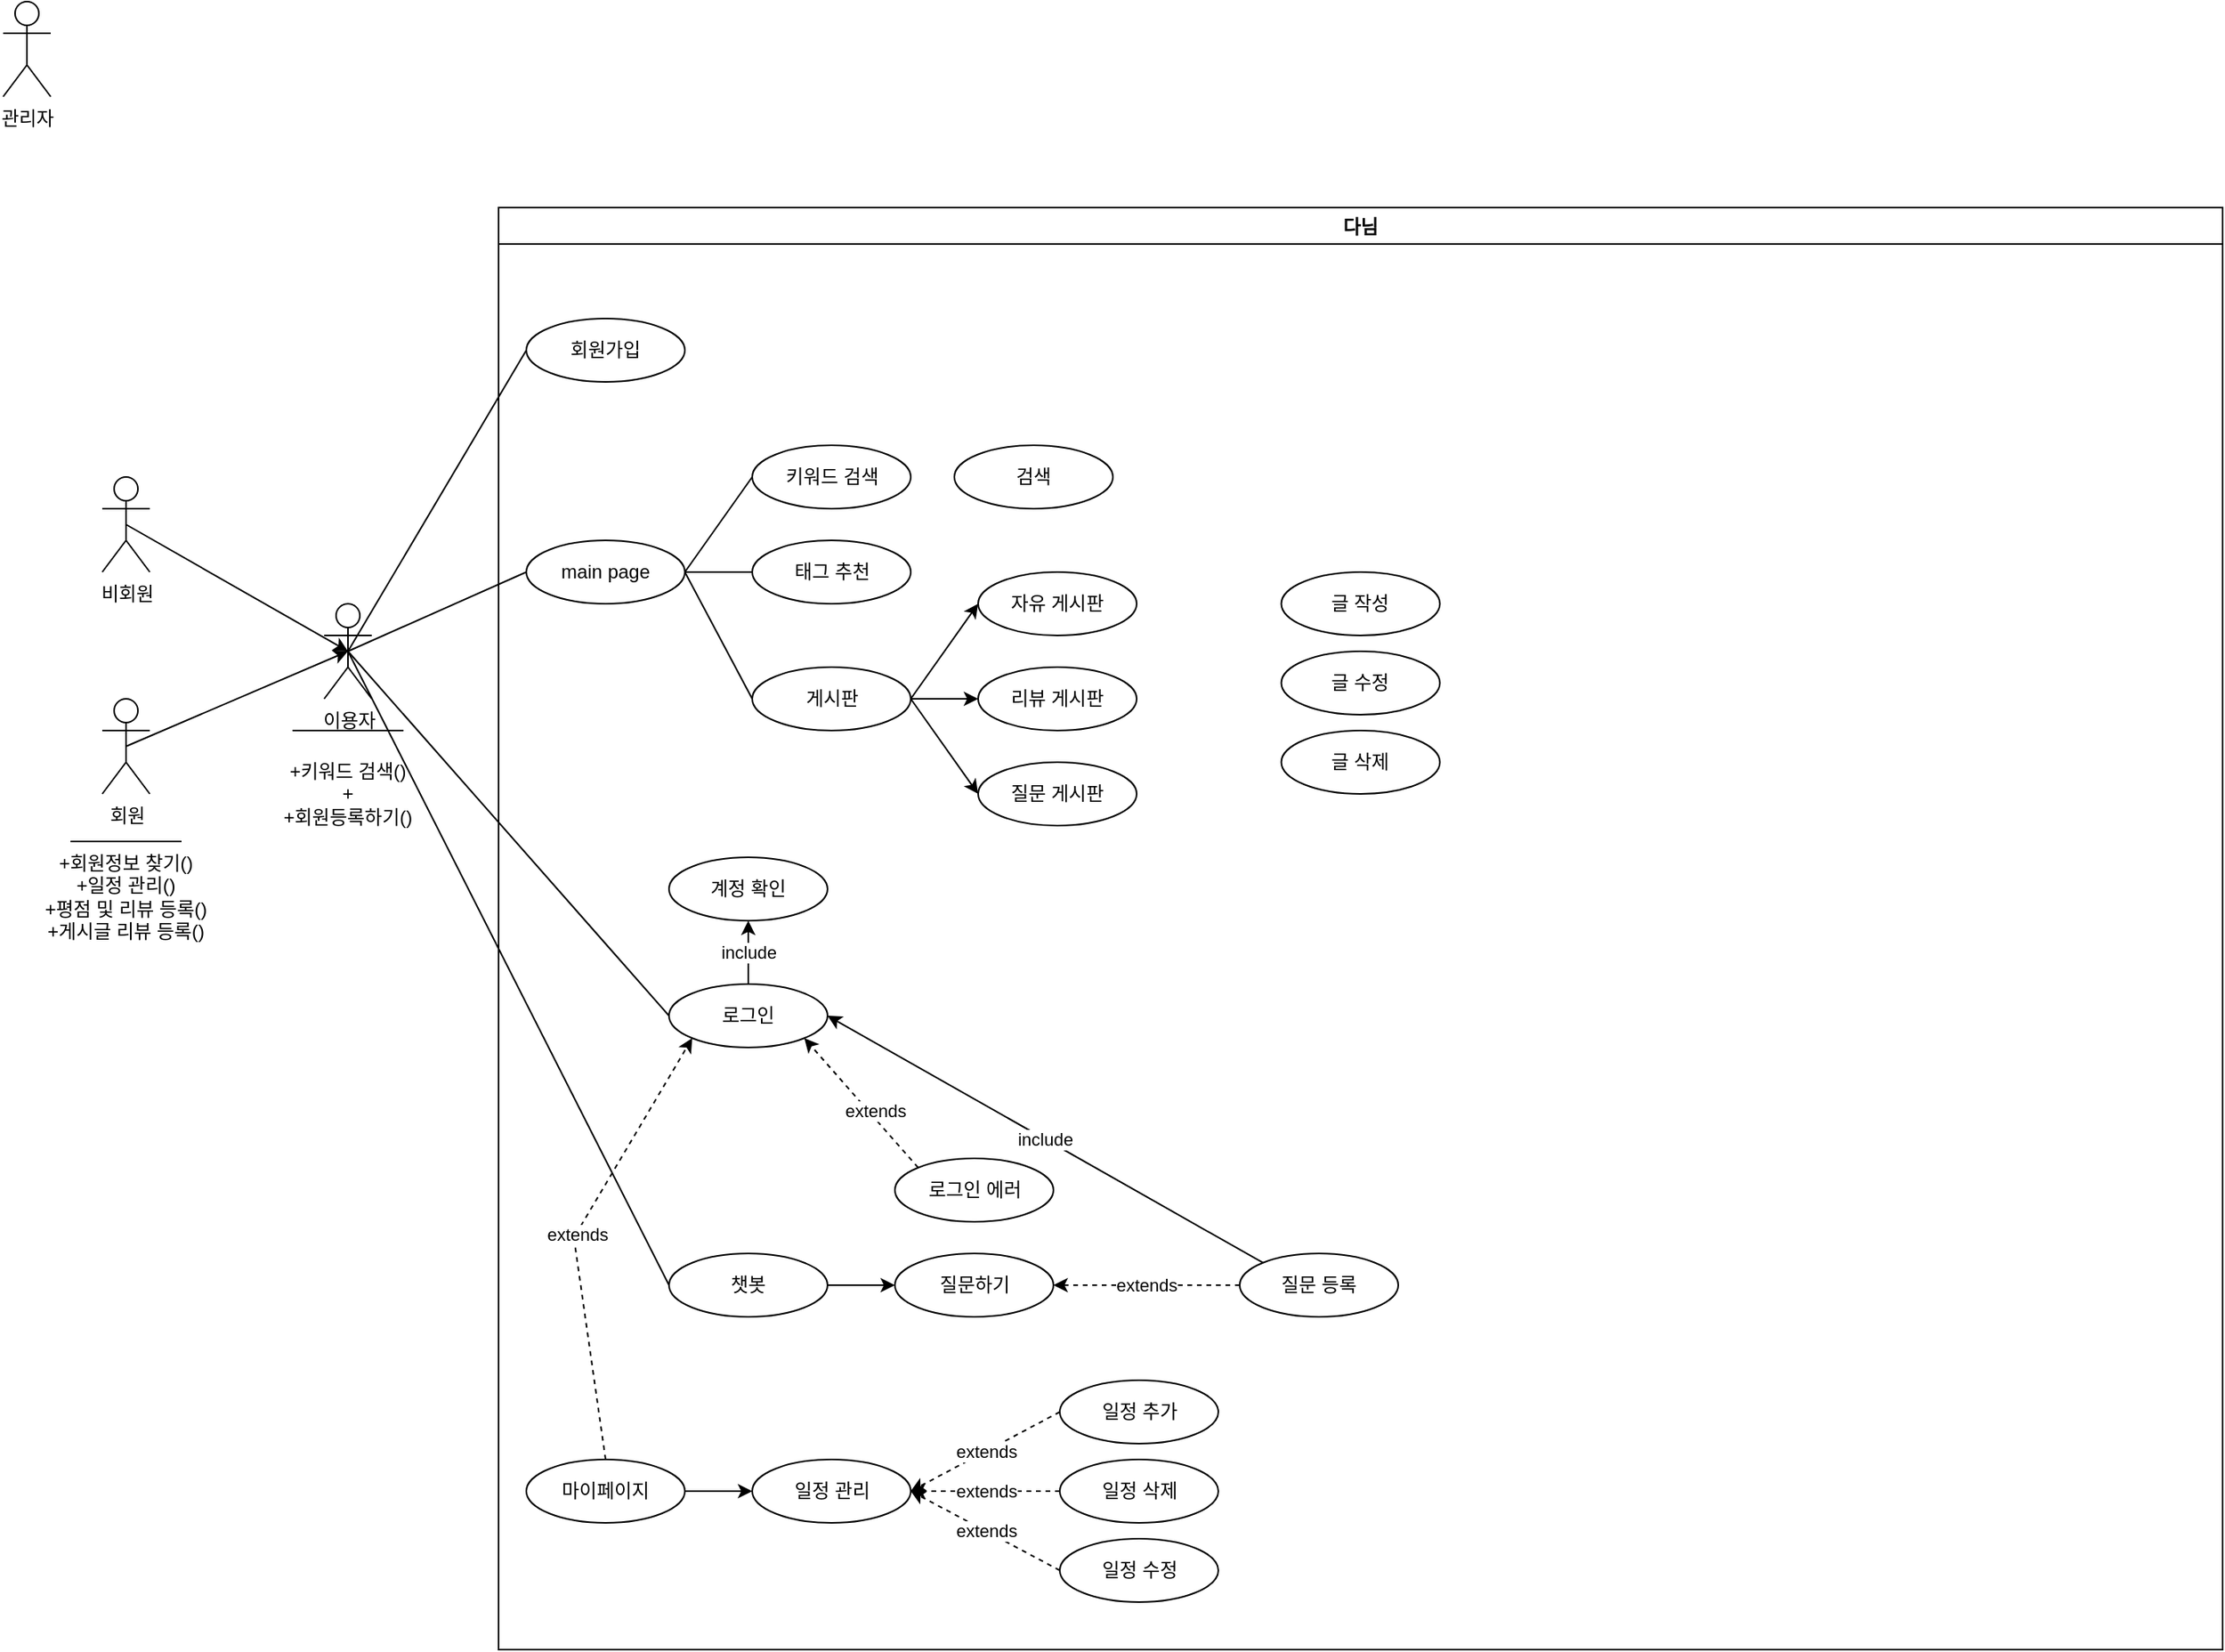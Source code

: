 <mxfile version="16.4.5" type="github">
  <diagram id="2WhNnKx9BYnM6-8Q6nJ9" name="Page-1">
    <mxGraphModel dx="992" dy="633" grid="1" gridSize="10" guides="1" tooltips="1" connect="1" arrows="1" fold="1" page="1" pageScale="1" pageWidth="2000" pageHeight="2000" math="0" shadow="0">
      <root>
        <mxCell id="0" />
        <mxCell id="1" parent="0" />
        <mxCell id="GqWoVpASG3csie5MfJsl-1" value="회원" style="shape=umlActor;verticalLabelPosition=bottom;verticalAlign=top;html=1;outlineConnect=0;" parent="1" vertex="1">
          <mxGeometry x="312.5" y="460" width="30" height="60" as="geometry" />
        </mxCell>
        <mxCell id="GqWoVpASG3csie5MfJsl-2" value="비회원" style="shape=umlActor;verticalLabelPosition=bottom;verticalAlign=top;html=1;outlineConnect=0;" parent="1" vertex="1">
          <mxGeometry x="312.5" y="320" width="30" height="60" as="geometry" />
        </mxCell>
        <mxCell id="GqWoVpASG3csie5MfJsl-3" value="이용자" style="shape=umlActor;verticalLabelPosition=bottom;verticalAlign=top;html=1;outlineConnect=0;" parent="1" vertex="1">
          <mxGeometry x="452.5" y="400" width="30" height="60" as="geometry" />
        </mxCell>
        <mxCell id="GqWoVpASG3csie5MfJsl-4" value="" style="endArrow=classic;html=1;rounded=0;exitX=0.5;exitY=0.5;exitDx=0;exitDy=0;exitPerimeter=0;entryX=0.5;entryY=0.5;entryDx=0;entryDy=0;entryPerimeter=0;" parent="1" source="GqWoVpASG3csie5MfJsl-1" target="GqWoVpASG3csie5MfJsl-3" edge="1">
          <mxGeometry width="50" height="50" relative="1" as="geometry">
            <mxPoint x="482.5" y="500" as="sourcePoint" />
            <mxPoint x="532.5" y="450" as="targetPoint" />
          </mxGeometry>
        </mxCell>
        <mxCell id="GqWoVpASG3csie5MfJsl-5" value="" style="endArrow=classic;html=1;rounded=0;exitX=0.5;exitY=0.5;exitDx=0;exitDy=0;exitPerimeter=0;entryX=0.5;entryY=0.5;entryDx=0;entryDy=0;entryPerimeter=0;" parent="1" source="GqWoVpASG3csie5MfJsl-2" target="GqWoVpASG3csie5MfJsl-3" edge="1">
          <mxGeometry width="50" height="50" relative="1" as="geometry">
            <mxPoint x="377.5" y="380.0" as="sourcePoint" />
            <mxPoint x="477.5" y="440.0" as="targetPoint" />
          </mxGeometry>
        </mxCell>
        <mxCell id="GqWoVpASG3csie5MfJsl-6" value="다님" style="swimlane;" parent="1" vertex="1">
          <mxGeometry x="562.5" y="150" width="1087.5" height="910" as="geometry" />
        </mxCell>
        <mxCell id="GqWoVpASG3csie5MfJsl-9" value="회원가입" style="ellipse;whiteSpace=wrap;html=1;" parent="GqWoVpASG3csie5MfJsl-6" vertex="1">
          <mxGeometry x="17.5" y="70" width="100" height="40" as="geometry" />
        </mxCell>
        <mxCell id="GqWoVpASG3csie5MfJsl-10" value="main page" style="ellipse;whiteSpace=wrap;html=1;" parent="GqWoVpASG3csie5MfJsl-6" vertex="1">
          <mxGeometry x="17.5" y="210" width="100" height="40" as="geometry" />
        </mxCell>
        <mxCell id="GqWoVpASG3csie5MfJsl-11" value="챗봇" style="ellipse;whiteSpace=wrap;html=1;" parent="GqWoVpASG3csie5MfJsl-6" vertex="1">
          <mxGeometry x="107.5" y="660" width="100" height="40" as="geometry" />
        </mxCell>
        <mxCell id="GqWoVpASG3csie5MfJsl-12" value="로그인" style="ellipse;whiteSpace=wrap;html=1;" parent="GqWoVpASG3csie5MfJsl-6" vertex="1">
          <mxGeometry x="107.5" y="490" width="100" height="40" as="geometry" />
        </mxCell>
        <mxCell id="GqWoVpASG3csie5MfJsl-13" value="게시판" style="ellipse;whiteSpace=wrap;html=1;" parent="GqWoVpASG3csie5MfJsl-6" vertex="1">
          <mxGeometry x="160" y="290" width="100" height="40" as="geometry" />
        </mxCell>
        <mxCell id="GqWoVpASG3csie5MfJsl-14" value="키워드 검색" style="ellipse;whiteSpace=wrap;html=1;" parent="GqWoVpASG3csie5MfJsl-6" vertex="1">
          <mxGeometry x="160" y="150" width="100" height="40" as="geometry" />
        </mxCell>
        <mxCell id="GqWoVpASG3csie5MfJsl-19" value="질문하기" style="ellipse;whiteSpace=wrap;html=1;" parent="GqWoVpASG3csie5MfJsl-6" vertex="1">
          <mxGeometry x="250" y="660" width="100" height="40" as="geometry" />
        </mxCell>
        <mxCell id="GqWoVpASG3csie5MfJsl-20" value="" style="endArrow=classic;html=1;rounded=0;entryX=0;entryY=0.5;entryDx=0;entryDy=0;exitX=1;exitY=0.5;exitDx=0;exitDy=0;" parent="GqWoVpASG3csie5MfJsl-6" source="GqWoVpASG3csie5MfJsl-11" target="GqWoVpASG3csie5MfJsl-19" edge="1">
          <mxGeometry width="50" height="50" relative="1" as="geometry">
            <mxPoint x="220" y="740" as="sourcePoint" />
            <mxPoint x="270" y="690" as="targetPoint" />
          </mxGeometry>
        </mxCell>
        <mxCell id="GqWoVpASG3csie5MfJsl-21" value="질문 등록" style="ellipse;whiteSpace=wrap;html=1;" parent="GqWoVpASG3csie5MfJsl-6" vertex="1">
          <mxGeometry x="467.5" y="660" width="100" height="40" as="geometry" />
        </mxCell>
        <mxCell id="GqWoVpASG3csie5MfJsl-22" value="" style="endArrow=classic;html=1;rounded=0;entryX=1;entryY=0.5;entryDx=0;entryDy=0;exitX=0;exitY=0.5;exitDx=0;exitDy=0;dashed=1;" parent="GqWoVpASG3csie5MfJsl-6" source="GqWoVpASG3csie5MfJsl-21" target="GqWoVpASG3csie5MfJsl-19" edge="1">
          <mxGeometry relative="1" as="geometry">
            <mxPoint x="200" y="710" as="sourcePoint" />
            <mxPoint x="300" y="710" as="targetPoint" />
            <Array as="points">
              <mxPoint x="390" y="680" />
            </Array>
          </mxGeometry>
        </mxCell>
        <mxCell id="GqWoVpASG3csie5MfJsl-23" value="extends" style="edgeLabel;resizable=0;html=1;align=center;verticalAlign=middle;" parent="GqWoVpASG3csie5MfJsl-22" connectable="0" vertex="1">
          <mxGeometry relative="1" as="geometry" />
        </mxCell>
        <mxCell id="GqWoVpASG3csie5MfJsl-26" value="" style="endArrow=none;html=1;rounded=0;entryX=0;entryY=0.5;entryDx=0;entryDy=0;exitX=1;exitY=0.5;exitDx=0;exitDy=0;" parent="GqWoVpASG3csie5MfJsl-6" source="GqWoVpASG3csie5MfJsl-10" target="GqWoVpASG3csie5MfJsl-14" edge="1">
          <mxGeometry width="50" height="50" relative="1" as="geometry">
            <mxPoint x="80" y="360" as="sourcePoint" />
            <mxPoint x="130" y="310" as="targetPoint" />
          </mxGeometry>
        </mxCell>
        <mxCell id="GqWoVpASG3csie5MfJsl-27" value="태그 추천" style="ellipse;whiteSpace=wrap;html=1;" parent="GqWoVpASG3csie5MfJsl-6" vertex="1">
          <mxGeometry x="160" y="210" width="100" height="40" as="geometry" />
        </mxCell>
        <mxCell id="GqWoVpASG3csie5MfJsl-28" value="" style="endArrow=none;html=1;rounded=0;entryX=0;entryY=0.5;entryDx=0;entryDy=0;exitX=1;exitY=0.5;exitDx=0;exitDy=0;" parent="GqWoVpASG3csie5MfJsl-6" source="GqWoVpASG3csie5MfJsl-10" target="GqWoVpASG3csie5MfJsl-27" edge="1">
          <mxGeometry width="50" height="50" relative="1" as="geometry">
            <mxPoint x="140" y="210" as="sourcePoint" />
            <mxPoint x="170" y="180" as="targetPoint" />
          </mxGeometry>
        </mxCell>
        <mxCell id="GqWoVpASG3csie5MfJsl-36" value="마이페이지" style="ellipse;whiteSpace=wrap;html=1;" parent="GqWoVpASG3csie5MfJsl-6" vertex="1">
          <mxGeometry x="17.5" y="790" width="100" height="40" as="geometry" />
        </mxCell>
        <mxCell id="GqWoVpASG3csie5MfJsl-37" value="자유 게시판" style="ellipse;whiteSpace=wrap;html=1;" parent="GqWoVpASG3csie5MfJsl-6" vertex="1">
          <mxGeometry x="302.5" y="230" width="100" height="40" as="geometry" />
        </mxCell>
        <mxCell id="GqWoVpASG3csie5MfJsl-38" value="리뷰 게시판" style="ellipse;whiteSpace=wrap;html=1;" parent="GqWoVpASG3csie5MfJsl-6" vertex="1">
          <mxGeometry x="302.5" y="290" width="100" height="40" as="geometry" />
        </mxCell>
        <mxCell id="GqWoVpASG3csie5MfJsl-39" value="질문 게시판" style="ellipse;whiteSpace=wrap;html=1;" parent="GqWoVpASG3csie5MfJsl-6" vertex="1">
          <mxGeometry x="302.5" y="350" width="100" height="40" as="geometry" />
        </mxCell>
        <mxCell id="GqWoVpASG3csie5MfJsl-41" value="일정 관리" style="ellipse;whiteSpace=wrap;html=1;" parent="GqWoVpASG3csie5MfJsl-6" vertex="1">
          <mxGeometry x="160" y="790" width="100" height="40" as="geometry" />
        </mxCell>
        <mxCell id="GqWoVpASG3csie5MfJsl-62" value="일정 추가" style="ellipse;whiteSpace=wrap;html=1;" parent="GqWoVpASG3csie5MfJsl-6" vertex="1">
          <mxGeometry x="354" y="740" width="100" height="40" as="geometry" />
        </mxCell>
        <mxCell id="GqWoVpASG3csie5MfJsl-63" value="일정 삭제" style="ellipse;whiteSpace=wrap;html=1;" parent="GqWoVpASG3csie5MfJsl-6" vertex="1">
          <mxGeometry x="354" y="790" width="100" height="40" as="geometry" />
        </mxCell>
        <mxCell id="GqWoVpASG3csie5MfJsl-64" value="일정 수정" style="ellipse;whiteSpace=wrap;html=1;" parent="GqWoVpASG3csie5MfJsl-6" vertex="1">
          <mxGeometry x="354" y="840" width="100" height="40" as="geometry" />
        </mxCell>
        <mxCell id="GqWoVpASG3csie5MfJsl-65" value="" style="endArrow=classic;html=1;rounded=0;entryX=1;entryY=0.5;entryDx=0;entryDy=0;exitX=0;exitY=0.5;exitDx=0;exitDy=0;dashed=1;" parent="GqWoVpASG3csie5MfJsl-6" source="GqWoVpASG3csie5MfJsl-62" target="GqWoVpASG3csie5MfJsl-41" edge="1">
          <mxGeometry relative="1" as="geometry">
            <mxPoint x="330" y="759.67" as="sourcePoint" />
            <mxPoint x="240" y="759.67" as="targetPoint" />
            <Array as="points" />
          </mxGeometry>
        </mxCell>
        <mxCell id="GqWoVpASG3csie5MfJsl-66" value="extends" style="edgeLabel;resizable=0;html=1;align=center;verticalAlign=middle;" parent="GqWoVpASG3csie5MfJsl-65" connectable="0" vertex="1">
          <mxGeometry relative="1" as="geometry" />
        </mxCell>
        <mxCell id="GqWoVpASG3csie5MfJsl-67" value="" style="endArrow=classic;html=1;rounded=0;entryX=1;entryY=0.5;entryDx=0;entryDy=0;exitX=0;exitY=0.5;exitDx=0;exitDy=0;dashed=1;" parent="GqWoVpASG3csie5MfJsl-6" source="GqWoVpASG3csie5MfJsl-64" target="GqWoVpASG3csie5MfJsl-41" edge="1">
          <mxGeometry relative="1" as="geometry">
            <mxPoint x="317.5" y="830" as="sourcePoint" />
            <mxPoint x="270" y="880" as="targetPoint" />
            <Array as="points" />
          </mxGeometry>
        </mxCell>
        <mxCell id="GqWoVpASG3csie5MfJsl-68" value="extends" style="edgeLabel;resizable=0;html=1;align=center;verticalAlign=middle;" parent="GqWoVpASG3csie5MfJsl-67" connectable="0" vertex="1">
          <mxGeometry relative="1" as="geometry" />
        </mxCell>
        <mxCell id="GqWoVpASG3csie5MfJsl-69" value="" style="endArrow=classic;html=1;rounded=0;entryX=1;entryY=0.5;entryDx=0;entryDy=0;exitX=0;exitY=0.5;exitDx=0;exitDy=0;dashed=1;" parent="GqWoVpASG3csie5MfJsl-6" source="GqWoVpASG3csie5MfJsl-63" target="GqWoVpASG3csie5MfJsl-41" edge="1">
          <mxGeometry relative="1" as="geometry">
            <mxPoint x="350" y="780" as="sourcePoint" />
            <mxPoint x="302.5" y="830" as="targetPoint" />
            <Array as="points" />
          </mxGeometry>
        </mxCell>
        <mxCell id="GqWoVpASG3csie5MfJsl-70" value="extends" style="edgeLabel;resizable=0;html=1;align=center;verticalAlign=middle;" parent="GqWoVpASG3csie5MfJsl-69" connectable="0" vertex="1">
          <mxGeometry relative="1" as="geometry" />
        </mxCell>
        <mxCell id="GqWoVpASG3csie5MfJsl-71" value="" style="endArrow=classic;html=1;rounded=0;entryX=0;entryY=0.5;entryDx=0;entryDy=0;exitX=1;exitY=0.5;exitDx=0;exitDy=0;" parent="GqWoVpASG3csie5MfJsl-6" source="GqWoVpASG3csie5MfJsl-36" target="GqWoVpASG3csie5MfJsl-41" edge="1">
          <mxGeometry width="50" height="50" relative="1" as="geometry">
            <mxPoint x="177.5" y="800" as="sourcePoint" />
            <mxPoint x="227.5" y="750" as="targetPoint" />
          </mxGeometry>
        </mxCell>
        <mxCell id="GqWoVpASG3csie5MfJsl-72" value="" style="endArrow=classic;html=1;rounded=0;exitX=0.5;exitY=0;exitDx=0;exitDy=0;entryX=0.5;entryY=1;entryDx=0;entryDy=0;" parent="GqWoVpASG3csie5MfJsl-6" source="GqWoVpASG3csie5MfJsl-12" target="GqWoVpASG3csie5MfJsl-74" edge="1">
          <mxGeometry relative="1" as="geometry">
            <mxPoint x="-2.5" y="610" as="sourcePoint" />
            <mxPoint x="97.5" y="640" as="targetPoint" />
          </mxGeometry>
        </mxCell>
        <mxCell id="GqWoVpASG3csie5MfJsl-73" value="include" style="edgeLabel;resizable=0;html=1;align=center;verticalAlign=middle;" parent="GqWoVpASG3csie5MfJsl-72" connectable="0" vertex="1">
          <mxGeometry relative="1" as="geometry" />
        </mxCell>
        <mxCell id="GqWoVpASG3csie5MfJsl-74" value="계정 확인" style="ellipse;whiteSpace=wrap;html=1;" parent="GqWoVpASG3csie5MfJsl-6" vertex="1">
          <mxGeometry x="107.5" y="410" width="100" height="40" as="geometry" />
        </mxCell>
        <mxCell id="GqWoVpASG3csie5MfJsl-75" value="" style="endArrow=classic;html=1;rounded=0;entryX=0;entryY=1;entryDx=0;entryDy=0;exitX=0.5;exitY=0;exitDx=0;exitDy=0;dashed=1;" parent="GqWoVpASG3csie5MfJsl-6" source="GqWoVpASG3csie5MfJsl-36" target="GqWoVpASG3csie5MfJsl-12" edge="1">
          <mxGeometry relative="1" as="geometry">
            <mxPoint x="130" y="700" as="sourcePoint" />
            <mxPoint x="36" y="750" as="targetPoint" />
            <Array as="points">
              <mxPoint x="47.5" y="650" />
            </Array>
          </mxGeometry>
        </mxCell>
        <mxCell id="GqWoVpASG3csie5MfJsl-76" value="extends" style="edgeLabel;resizable=0;html=1;align=center;verticalAlign=middle;" parent="GqWoVpASG3csie5MfJsl-75" connectable="0" vertex="1">
          <mxGeometry relative="1" as="geometry" />
        </mxCell>
        <mxCell id="GqWoVpASG3csie5MfJsl-112" value="로그인 에러" style="ellipse;whiteSpace=wrap;html=1;" parent="GqWoVpASG3csie5MfJsl-6" vertex="1">
          <mxGeometry x="250" y="600" width="100" height="40" as="geometry" />
        </mxCell>
        <mxCell id="GqWoVpASG3csie5MfJsl-115" value="" style="endArrow=classic;html=1;rounded=0;entryX=1;entryY=1;entryDx=0;entryDy=0;exitX=0;exitY=0;exitDx=0;exitDy=0;dashed=1;" parent="GqWoVpASG3csie5MfJsl-6" source="GqWoVpASG3csie5MfJsl-112" target="GqWoVpASG3csie5MfJsl-12" edge="1">
          <mxGeometry relative="1" as="geometry">
            <mxPoint x="77.5" y="800" as="sourcePoint" />
            <mxPoint x="77.5" y="570" as="targetPoint" />
            <Array as="points" />
          </mxGeometry>
        </mxCell>
        <mxCell id="GqWoVpASG3csie5MfJsl-116" value="extends" style="edgeLabel;resizable=0;html=1;align=center;verticalAlign=middle;" parent="GqWoVpASG3csie5MfJsl-115" connectable="0" vertex="1">
          <mxGeometry relative="1" as="geometry">
            <mxPoint x="9" y="5" as="offset" />
          </mxGeometry>
        </mxCell>
        <mxCell id="-MZYs4E1BQSsxQn4g9lz-1" value="" style="endArrow=classic;html=1;rounded=0;exitX=0;exitY=0;exitDx=0;exitDy=0;entryX=1;entryY=0.5;entryDx=0;entryDy=0;" edge="1" parent="GqWoVpASG3csie5MfJsl-6" source="GqWoVpASG3csie5MfJsl-21" target="GqWoVpASG3csie5MfJsl-12">
          <mxGeometry relative="1" as="geometry">
            <mxPoint x="127.5" y="620" as="sourcePoint" />
            <mxPoint x="267.5" y="640" as="targetPoint" />
          </mxGeometry>
        </mxCell>
        <mxCell id="-MZYs4E1BQSsxQn4g9lz-2" value="include" style="edgeLabel;resizable=0;html=1;align=center;verticalAlign=middle;" connectable="0" vertex="1" parent="-MZYs4E1BQSsxQn4g9lz-1">
          <mxGeometry relative="1" as="geometry" />
        </mxCell>
        <mxCell id="-MZYs4E1BQSsxQn4g9lz-4" value="검색" style="ellipse;whiteSpace=wrap;html=1;" vertex="1" parent="GqWoVpASG3csie5MfJsl-6">
          <mxGeometry x="287.5" y="150" width="100" height="40" as="geometry" />
        </mxCell>
        <mxCell id="-MZYs4E1BQSsxQn4g9lz-5" value="" style="endArrow=classic;html=1;rounded=0;entryX=0;entryY=0.5;entryDx=0;entryDy=0;exitX=1;exitY=0.5;exitDx=0;exitDy=0;" edge="1" parent="GqWoVpASG3csie5MfJsl-6" source="GqWoVpASG3csie5MfJsl-13" target="GqWoVpASG3csie5MfJsl-37">
          <mxGeometry width="50" height="50" relative="1" as="geometry">
            <mxPoint x="270" y="480" as="sourcePoint" />
            <mxPoint x="312.5" y="480" as="targetPoint" />
          </mxGeometry>
        </mxCell>
        <mxCell id="-MZYs4E1BQSsxQn4g9lz-6" value="" style="endArrow=classic;html=1;rounded=0;entryX=0;entryY=0.5;entryDx=0;entryDy=0;exitX=1;exitY=0.5;exitDx=0;exitDy=0;" edge="1" parent="GqWoVpASG3csie5MfJsl-6" source="GqWoVpASG3csie5MfJsl-13" target="GqWoVpASG3csie5MfJsl-38">
          <mxGeometry width="50" height="50" relative="1" as="geometry">
            <mxPoint x="270" y="320" as="sourcePoint" />
            <mxPoint x="312.5" y="260" as="targetPoint" />
          </mxGeometry>
        </mxCell>
        <mxCell id="-MZYs4E1BQSsxQn4g9lz-7" value="" style="endArrow=classic;html=1;rounded=0;entryX=0;entryY=0.5;entryDx=0;entryDy=0;exitX=1;exitY=0.5;exitDx=0;exitDy=0;" edge="1" parent="GqWoVpASG3csie5MfJsl-6" source="GqWoVpASG3csie5MfJsl-13" target="GqWoVpASG3csie5MfJsl-39">
          <mxGeometry width="50" height="50" relative="1" as="geometry">
            <mxPoint x="270" y="320" as="sourcePoint" />
            <mxPoint x="312.5" y="320" as="targetPoint" />
          </mxGeometry>
        </mxCell>
        <mxCell id="GqWoVpASG3csie5MfJsl-29" value="" style="endArrow=none;html=1;rounded=0;exitX=1;exitY=0.5;exitDx=0;exitDy=0;entryX=0;entryY=0.5;entryDx=0;entryDy=0;" parent="GqWoVpASG3csie5MfJsl-6" source="GqWoVpASG3csie5MfJsl-10" target="GqWoVpASG3csie5MfJsl-13" edge="1">
          <mxGeometry width="50" height="50" relative="1" as="geometry">
            <mxPoint x="-90.0" y="330.0" as="sourcePoint" />
            <mxPoint x="5" y="520" as="targetPoint" />
          </mxGeometry>
        </mxCell>
        <mxCell id="-MZYs4E1BQSsxQn4g9lz-8" value="글 작성" style="ellipse;whiteSpace=wrap;html=1;" vertex="1" parent="GqWoVpASG3csie5MfJsl-6">
          <mxGeometry x="493.75" y="230" width="100" height="40" as="geometry" />
        </mxCell>
        <mxCell id="-MZYs4E1BQSsxQn4g9lz-9" value="글 수정" style="ellipse;whiteSpace=wrap;html=1;" vertex="1" parent="GqWoVpASG3csie5MfJsl-6">
          <mxGeometry x="493.75" y="280" width="100" height="40" as="geometry" />
        </mxCell>
        <mxCell id="-MZYs4E1BQSsxQn4g9lz-10" value="글 삭제" style="ellipse;whiteSpace=wrap;html=1;" vertex="1" parent="GqWoVpASG3csie5MfJsl-6">
          <mxGeometry x="493.75" y="330" width="100" height="40" as="geometry" />
        </mxCell>
        <mxCell id="GqWoVpASG3csie5MfJsl-15" value="" style="endArrow=none;html=1;rounded=0;entryX=0;entryY=0.5;entryDx=0;entryDy=0;exitX=0.5;exitY=0.5;exitDx=0;exitDy=0;exitPerimeter=0;" parent="1" source="GqWoVpASG3csie5MfJsl-3" target="GqWoVpASG3csie5MfJsl-9" edge="1">
          <mxGeometry width="50" height="50" relative="1" as="geometry">
            <mxPoint x="712.5" y="470" as="sourcePoint" />
            <mxPoint x="762.5" y="420" as="targetPoint" />
          </mxGeometry>
        </mxCell>
        <mxCell id="GqWoVpASG3csie5MfJsl-16" value="" style="endArrow=none;html=1;rounded=0;exitX=0.5;exitY=0.5;exitDx=0;exitDy=0;exitPerimeter=0;entryX=0;entryY=0.5;entryDx=0;entryDy=0;" parent="1" source="GqWoVpASG3csie5MfJsl-3" target="GqWoVpASG3csie5MfJsl-10" edge="1">
          <mxGeometry width="50" height="50" relative="1" as="geometry">
            <mxPoint x="712.5" y="470" as="sourcePoint" />
            <mxPoint x="762.5" y="420" as="targetPoint" />
          </mxGeometry>
        </mxCell>
        <mxCell id="GqWoVpASG3csie5MfJsl-17" value="" style="endArrow=none;html=1;rounded=0;exitX=0.5;exitY=0.5;exitDx=0;exitDy=0;exitPerimeter=0;entryX=0;entryY=0.5;entryDx=0;entryDy=0;" parent="1" source="GqWoVpASG3csie5MfJsl-3" target="GqWoVpASG3csie5MfJsl-11" edge="1">
          <mxGeometry width="50" height="50" relative="1" as="geometry">
            <mxPoint x="692.5" y="460" as="sourcePoint" />
            <mxPoint x="742.5" y="410" as="targetPoint" />
          </mxGeometry>
        </mxCell>
        <mxCell id="GqWoVpASG3csie5MfJsl-24" value="" style="endArrow=none;html=1;rounded=0;exitX=0.5;exitY=0.5;exitDx=0;exitDy=0;exitPerimeter=0;entryX=0;entryY=0.5;entryDx=0;entryDy=0;" parent="1" source="GqWoVpASG3csie5MfJsl-3" target="GqWoVpASG3csie5MfJsl-12" edge="1">
          <mxGeometry width="50" height="50" relative="1" as="geometry">
            <mxPoint x="632.5" y="500" as="sourcePoint" />
            <mxPoint x="682.5" y="450" as="targetPoint" />
          </mxGeometry>
        </mxCell>
        <mxCell id="GqWoVpASG3csie5MfJsl-30" value="관리자" style="shape=umlActor;verticalLabelPosition=bottom;verticalAlign=top;html=1;outlineConnect=0;" parent="1" vertex="1">
          <mxGeometry x="250" y="20" width="30" height="60" as="geometry" />
        </mxCell>
        <mxCell id="GqWoVpASG3csie5MfJsl-31" value="" style="endArrow=none;html=1;rounded=0;" parent="1" edge="1">
          <mxGeometry width="50" height="50" relative="1" as="geometry">
            <mxPoint x="292.5" y="550" as="sourcePoint" />
            <mxPoint x="362.5" y="550" as="targetPoint" />
          </mxGeometry>
        </mxCell>
        <mxCell id="GqWoVpASG3csie5MfJsl-33" value="+회원정보 찾기()&lt;br&gt;+일정 관리()&lt;br&gt;+평점 및 리뷰 등록()&lt;br&gt;+게시글 리뷰 등록()" style="text;html=1;strokeColor=none;fillColor=none;align=center;verticalAlign=middle;whiteSpace=wrap;rounded=0;" parent="1" vertex="1">
          <mxGeometry x="270" y="570" width="115" height="30" as="geometry" />
        </mxCell>
        <mxCell id="GqWoVpASG3csie5MfJsl-34" value="" style="endArrow=none;html=1;rounded=0;" parent="1" edge="1">
          <mxGeometry width="50" height="50" relative="1" as="geometry">
            <mxPoint x="432.5" y="480" as="sourcePoint" />
            <mxPoint x="502.5" y="480" as="targetPoint" />
          </mxGeometry>
        </mxCell>
        <mxCell id="GqWoVpASG3csie5MfJsl-35" value="+키워드 검색()&lt;br&gt;+&lt;br&gt;+회원등록하기()" style="text;html=1;strokeColor=none;fillColor=none;align=center;verticalAlign=middle;whiteSpace=wrap;rounded=0;" parent="1" vertex="1">
          <mxGeometry x="410" y="470" width="115" height="100" as="geometry" />
        </mxCell>
      </root>
    </mxGraphModel>
  </diagram>
</mxfile>
